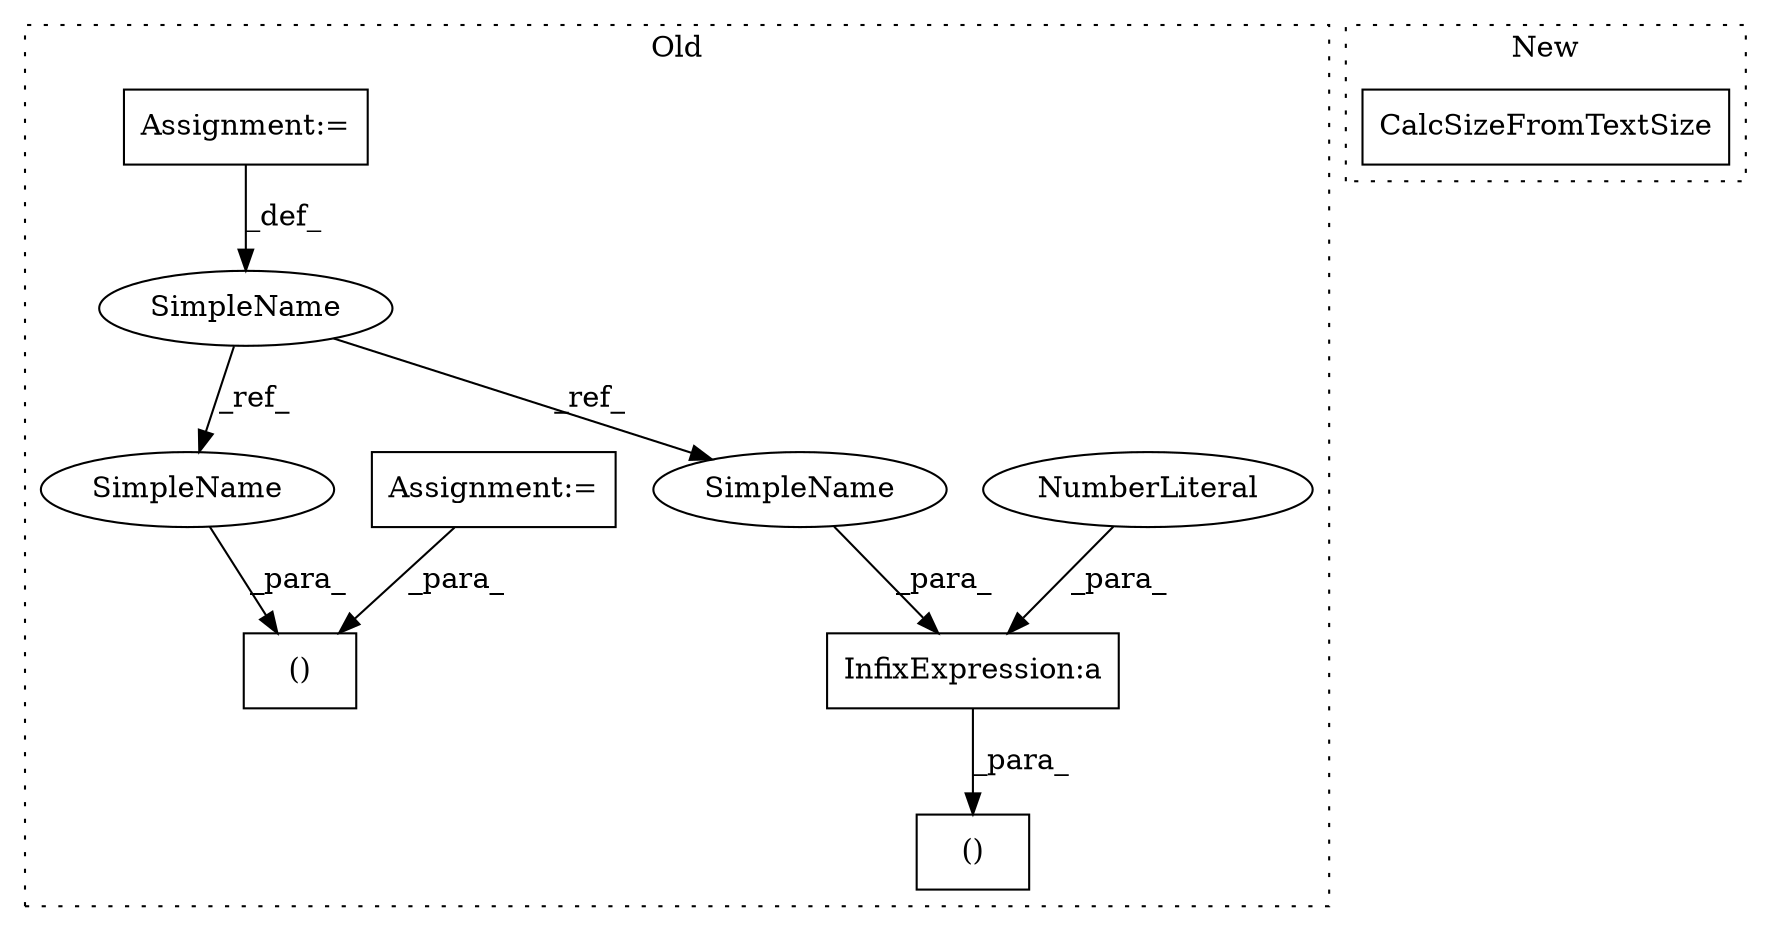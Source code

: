digraph G {
subgraph cluster0 {
1 [label="()" a="106" s="2273" l="29" shape="box"];
3 [label="InfixExpression:a" a="27" s="2276" l="3" shape="box"];
4 [label="NumberLiteral" a="34" s="2275" l="1" shape="ellipse"];
5 [label="SimpleName" a="42" s="1346" l="1" shape="ellipse"];
6 [label="()" a="106" s="2182" l="15" shape="box"];
7 [label="Assignment:=" a="7" s="1346" l="1" shape="box"];
8 [label="Assignment:=" a="7" s="1394" l="1" shape="box"];
9 [label="SimpleName" a="42" s="2279" l="1" shape="ellipse"];
10 [label="SimpleName" a="42" s="2182" l="1" shape="ellipse"];
label = "Old";
style="dotted";
}
subgraph cluster1 {
2 [label="CalcSizeFromTextSize" a="32" s="2038" l="22" shape="box"];
label = "New";
style="dotted";
}
3 -> 1 [label="_para_"];
4 -> 3 [label="_para_"];
5 -> 9 [label="_ref_"];
5 -> 10 [label="_ref_"];
7 -> 5 [label="_def_"];
8 -> 6 [label="_para_"];
9 -> 3 [label="_para_"];
10 -> 6 [label="_para_"];
}